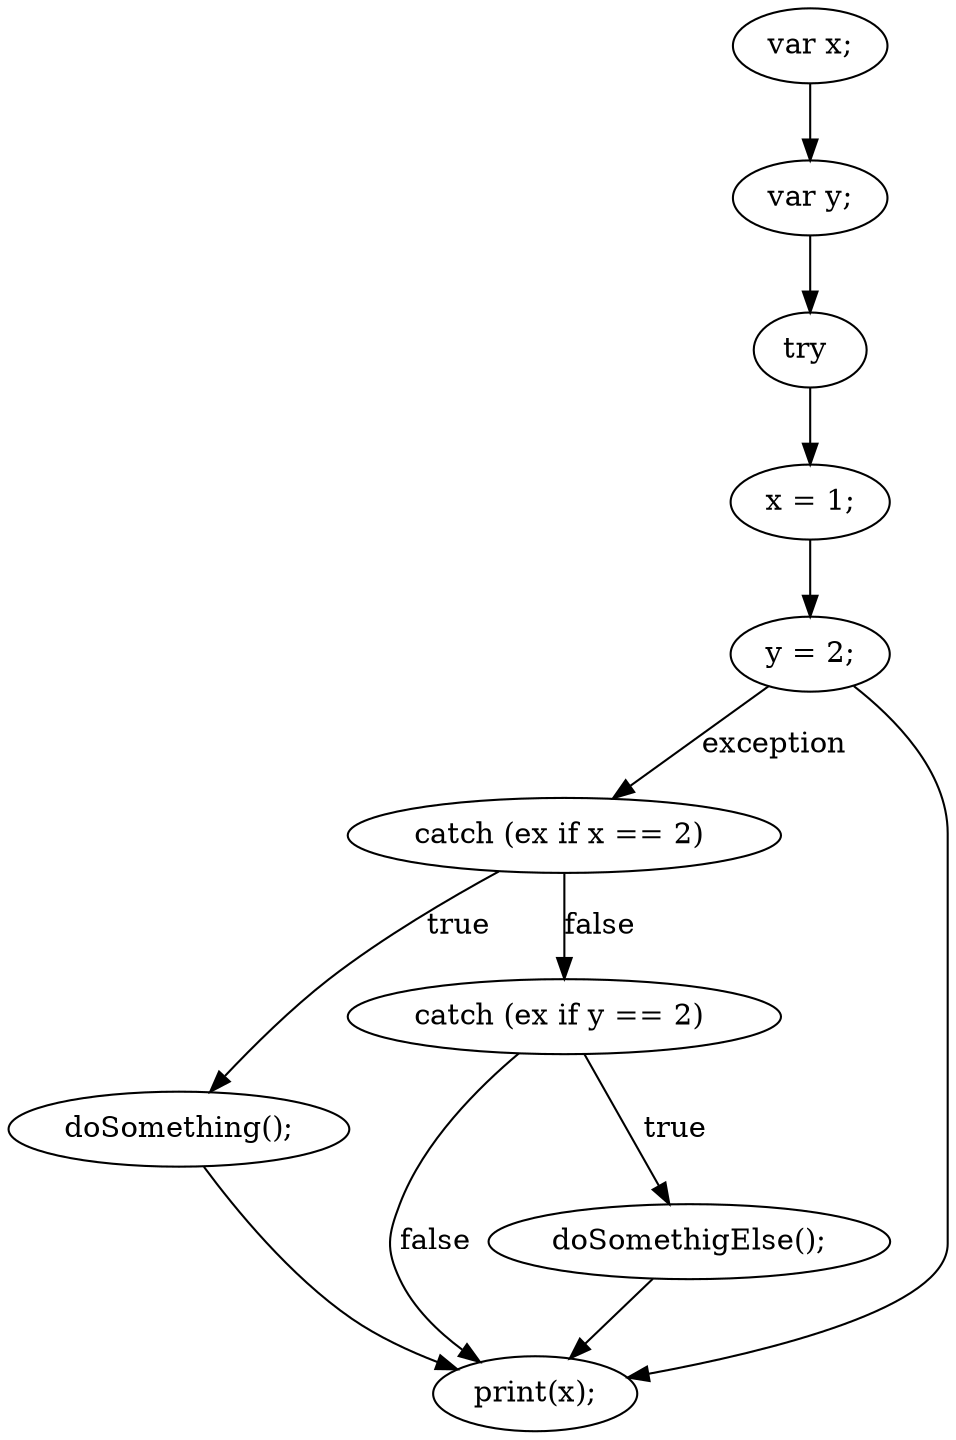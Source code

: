 digraph {
"0" [label="var x;\n"] 
"1" [label="x = 1;\n"] 
"2" [label="try "] 
"3" [label="y = 2;\n"] 
"4" [label="doSomething();\n"] 
"5" [label="catch (ex if x == 2) "] 
"6" [label="print(x);\n"] 
"7" [label="doSomethigElse();\n"] 
"8" [label="var y;\n"] 
"9" [label="catch (ex if y == 2) "] 
"0" -> "8" [label=""] 
"1" -> "3" [label=""] 
"2" -> "1" [label=""] 
"3" -> "6" [label=""] 
"3" -> "5" [label="exception"] 
"4" -> "6" [label=""] 
"5" -> "9" [label="false"] 
"5" -> "4" [label="true"] 
"7" -> "6" [label=""] 
"8" -> "2" [label=""] 
"9" -> "6" [label="false"] 
"9" -> "7" [label="true"] 
}
